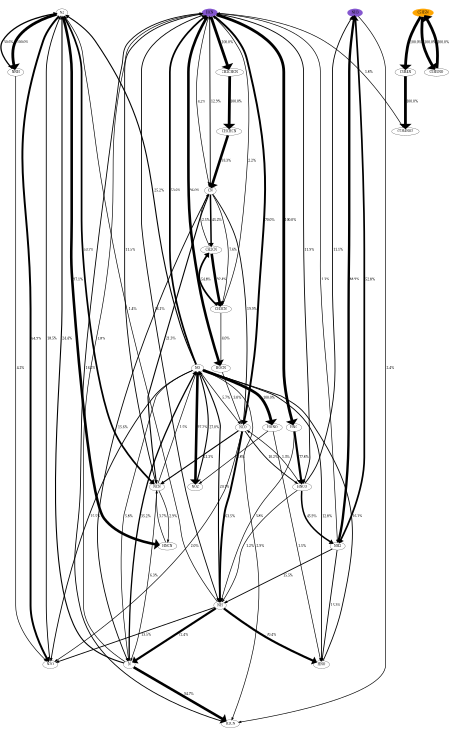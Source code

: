 digraph {
    graph [b="0,0,1558,558", rankdir=TB, center=true, splines=True, size="3,5!", dpi=400, ratio="fill"];
	NO -> N2 [label=" 25.2%" fontcolor=black fontname=serif fontsize=16 penwidth=5]
	NO -> HNO [label=" 12.8%" fontcolor=black fontname=serif fontsize=16 penwidth=4]
	NO -> HONO [label=" 100.0%" fontcolor=black fontname=serif fontsize=16 penwidth=13]
	NO -> N [label=" 5.8%" fontcolor=black fontname=serif fontsize=16 penwidth=3]
	NO -> N2O [label=" 15.5%" fontcolor=black fontname=serif fontsize=16 penwidth=4]
	NO -> NO2 [label=" 97.2%" fontcolor=black fontname=serif fontsize=16 penwidth=12]
	NO -> HCN [label=" 53.6%" fontcolor=black fontname=serif fontsize=16 penwidth=8]
	NO -> NCO [label=" 5.7%" fontcolor=black fontname=serif fontsize=16 penwidth=3]
	NO -> H2CN [label=" 2.9%" fontcolor=black fontname=serif fontsize=16 penwidth=3]
	HNO -> NO [label=" 16.1%" fontcolor=black fontname=serif fontsize=16 penwidth=4]
	NH3 -> NH2 [label=" 52.8%" fontcolor=black fontname=serif fontsize=16 penwidth=8]
	NH3 -> H2CN [label=" 2.4%" fontcolor=black fontname=serif fontsize=16 penwidth=3]
	HCN -> NH2 [label=" 1.3%" fontcolor=black fontname=serif fontsize=16 penwidth=3]
	HCN -> NH [label=" 16.1%" fontcolor=black fontname=serif fontsize=16 penwidth=4]
	HCN -> HNC [label=" 100.0%" fontcolor=black fontname=serif fontsize=16 penwidth=13]
	HCN -> CN [label=" 4.2%" fontcolor=black fontname=serif fontsize=16 penwidth=3]
	HCN -> HNCO [label=" 11.9%" fontcolor=black fontname=serif fontsize=16 penwidth=4]
	HCN -> NCO [label=" 70.0%" fontcolor=black fontname=serif fontsize=16 penwidth=9]
	HCN -> CH2CHCN [label=" 100.0%" fontcolor=black fontname=serif fontsize=16 penwidth=13]
	HCN -> HOCN [label=" 96.0%" fontcolor=black fontname=serif fontsize=16 penwidth=12]
	N -> N2 [label=" 24.4%" fontcolor=black fontname=serif fontsize=16 penwidth=5]
	N -> NO [label=" 35.2%" fontcolor=black fontname=serif fontsize=16 penwidth=6]
	N -> HCN [label=" 1.8%" fontcolor=black fontname=serif fontsize=16 penwidth=3]
	N -> H2CN [label=" 94.7%" fontcolor=black fontname=serif fontsize=16 penwidth=12]
	NO2 -> NO [label=" 27.0%" fontcolor=black fontname=serif fontsize=16 penwidth=5]
	NCO -> NH [label=" 63.5%" fontcolor=black fontname=serif fontsize=16 penwidth=9]
	NCO -> N2O [label=" 2.0%" fontcolor=black fontname=serif fontsize=16 penwidth=3]
	NCO -> HNCO [label=" 10.2%" fontcolor=black fontname=serif fontsize=16 penwidth=4]
	NCO -> NCN [label=" 21.3%" fontcolor=black fontname=serif fontsize=16 penwidth=5]
	N2 -> NNH [label=" 100.0%" fontcolor=black fontname=serif fontsize=16 penwidth=13]
	N2 -> N2O [label=" 64.9%" fontcolor=black fontname=serif fontsize=16 penwidth=9]
	N2 -> NCN [label=" 53.7%" fontcolor=black fontname=serif fontsize=16 penwidth=8]
	N2 -> HNCN [label=" 97.1%" fontcolor=black fontname=serif fontsize=16 penwidth=12]
	C5H5N -> C5H4N [label=" 100.0%" fontcolor=black fontname=serif fontsize=16 penwidth=13]
	C5H5N -> C5H5NO [label=" 100.0%" fontcolor=black fontname=serif fontsize=16 penwidth=13]
	H2CN -> HCN [label=" 16.2%" fontcolor=black fontname=serif fontsize=16 penwidth=4]
	N2O -> N2 [label=" 18.5%" fontcolor=black fontname=serif fontsize=16 penwidth=4]
	HONO -> HNO [label=" 1.5%" fontcolor=black fontname=serif fontsize=16 penwidth=3]
	HONO -> NO2 [label=" 2.8%" fontcolor=black fontname=serif fontsize=16 penwidth=3]
	NH2 -> NH [label=" 15.5%" fontcolor=black fontname=serif fontsize=16 penwidth=4]
	NH2 -> HNO [label=" 15.3%" fontcolor=black fontname=serif fontsize=16 penwidth=4]
	NH2 -> NH3 [label=" 88.9%" fontcolor=black fontname=serif fontsize=16 penwidth=11]
	NH -> N2 [label=" 1.4%" fontcolor=black fontname=serif fontsize=16 penwidth=3]
	NH -> HNO [label=" 70.4%" fontcolor=black fontname=serif fontsize=16 penwidth=10]
	NH -> N [label=" 72.4%" fontcolor=black fontname=serif fontsize=16 penwidth=10]
	NH -> N2O [label=" 13.5%" fontcolor=black fontname=serif fontsize=16 penwidth=4]
	NH -> NO [label=" 20.1%" fontcolor=black fontname=serif fontsize=16 penwidth=5]
	HNC -> NH [label=" 3.8%" fontcolor=black fontname=serif fontsize=16 penwidth=3]
	HNC -> HNCO [label=" 77.8%" fontcolor=black fontname=serif fontsize=16 penwidth=10]
	CN -> N [label=" 15.6%" fontcolor=black fontname=serif fontsize=16 penwidth=4]
	CN -> HCN [label=" 12.9%" fontcolor=black fontname=serif fontsize=16 penwidth=4]
	CN -> NCO [label=" 19.9%" fontcolor=black fontname=serif fontsize=16 penwidth=4]
	CN -> NCN [label=" 21.3%" fontcolor=black fontname=serif fontsize=16 penwidth=5]
	CN -> CH3CN [label=" 7.6%" fontcolor=black fontname=serif fontsize=16 penwidth=3]
	CN -> CH2CN [label=" 45.2%" fontcolor=black fontname=serif fontsize=16 penwidth=7]
	HNCO -> NH2 [label=" 45.9%" fontcolor=black fontname=serif fontsize=16 penwidth=7]
	HNCO -> NH [label=" 1.2%" fontcolor=black fontname=serif fontsize=16 penwidth=3]
	HNCO -> NH3 [label=" 11.1%" fontcolor=black fontname=serif fontsize=16 penwidth=4]
	HNCO -> NCO [label=" 1.3%" fontcolor=black fontname=serif fontsize=16 penwidth=3]
	CH2CHCN -> CHCHCN [label=" 100.0%" fontcolor=black fontname=serif fontsize=16 penwidth=13]
	HOCN -> NCO [label=" 3.0%" fontcolor=black fontname=serif fontsize=16 penwidth=3]
	NCN -> N [label=" 6.3%" fontcolor=black fontname=serif fontsize=16 penwidth=3]
	NCN -> NO [label=" 1.5%" fontcolor=black fontname=serif fontsize=16 penwidth=3]
	NCN -> HCN [label=" 11.5%" fontcolor=black fontname=serif fontsize=16 penwidth=4]
	NCN -> HNCN [label=" 2.9%" fontcolor=black fontname=serif fontsize=16 penwidth=3]
	NNH -> N2 [label=" 30.6%" fontcolor=black fontname=serif fontsize=16 penwidth=6]
	NNH -> N2O [label=" 4.2%" fontcolor=black fontname=serif fontsize=16 penwidth=3]
	HNCN -> NCN [label=" 3.7%" fontcolor=black fontname=serif fontsize=16 penwidth=3]
	C5H4N -> C5H4NO2 [label=" 100.0%" fontcolor=black fontname=serif fontsize=16 penwidth=13]
	C5H5NO -> C5H5N [label=" 100.0%" fontcolor=black fontname=serif fontsize=16 penwidth=13]
	CH3CN -> HCN [label=" 2.2%" fontcolor=black fontname=serif fontsize=16 penwidth=3]
	CH3CN -> HOCN [label=" 4.0%" fontcolor=black fontname=serif fontsize=16 penwidth=3]
	CH3CN -> CH2CN [label=" 54.8%" fontcolor=black fontname=serif fontsize=16 penwidth=8]
	CH2CN -> CN [label=" 2.5%" fontcolor=black fontname=serif fontsize=16 penwidth=3]
	CH2CN -> CH3CN [label=" 92.4%" fontcolor=black fontname=serif fontsize=16 penwidth=12]
	CHCHCN -> CN [label=" 93.3%" fontcolor=black fontname=serif fontsize=16 penwidth=12]
	C5H4NO2 -> HCN [label=" 1.8%" fontcolor=black fontname=serif fontsize=16 penwidth=3]
	NO [fontname=serif fontsize=16]
	HNO [fontname=serif fontsize=16]
	NH3 [fontname=serif fontsize=16]
	HCN [fontname=serif fontsize=16]
	N [fontname=serif fontsize=16]
	NO2 [fontname=serif fontsize=16]
	NCO [fontname=serif fontsize=16]
	N2 [fontname=serif fontsize=16]
	C5H5N [fontname=serif fontsize=16]
	H2CN [fontname=serif fontsize=16]
	N2O [fontname=serif fontsize=16]
	HONO [fontname=serif fontsize=16]
	NH2 [fontname=serif fontsize=16]
	NH [fontname=serif fontsize=16]
	HNC [fontname=serif fontsize=16]
	CN [fontname=serif fontsize=16]
	HNCO [fontname=serif fontsize=16]
	CH2CHCN [fontname=serif fontsize=16]
	HOCN [fontname=serif fontsize=16]
	NCN [fontname=serif fontsize=16]
	NNH [fontname=serif fontsize=16]
	HNCN [fontname=serif fontsize=16]
	C5H4N [fontname=serif fontsize=16]
	C5H5NO [fontname=serif fontsize=16]
	CH3CN [fontname=serif fontsize=16]
	CH2CN [fontname=serif fontsize=16]
	CHCHCN [fontname=serif fontsize=16]
	C5H4NO2 [fontname=serif fontsize=16]
	HCN [color="#500dbab1" fillcolor="#500dbab1" style=filled]
	NH3 [color="#500dbab1" fillcolor="#500dbab1" style=filled]
	C5H5N [color=orange fillcolor=orange style=filled]

    {rank="source"; C5H5N,NH3,HCN,N2}
}